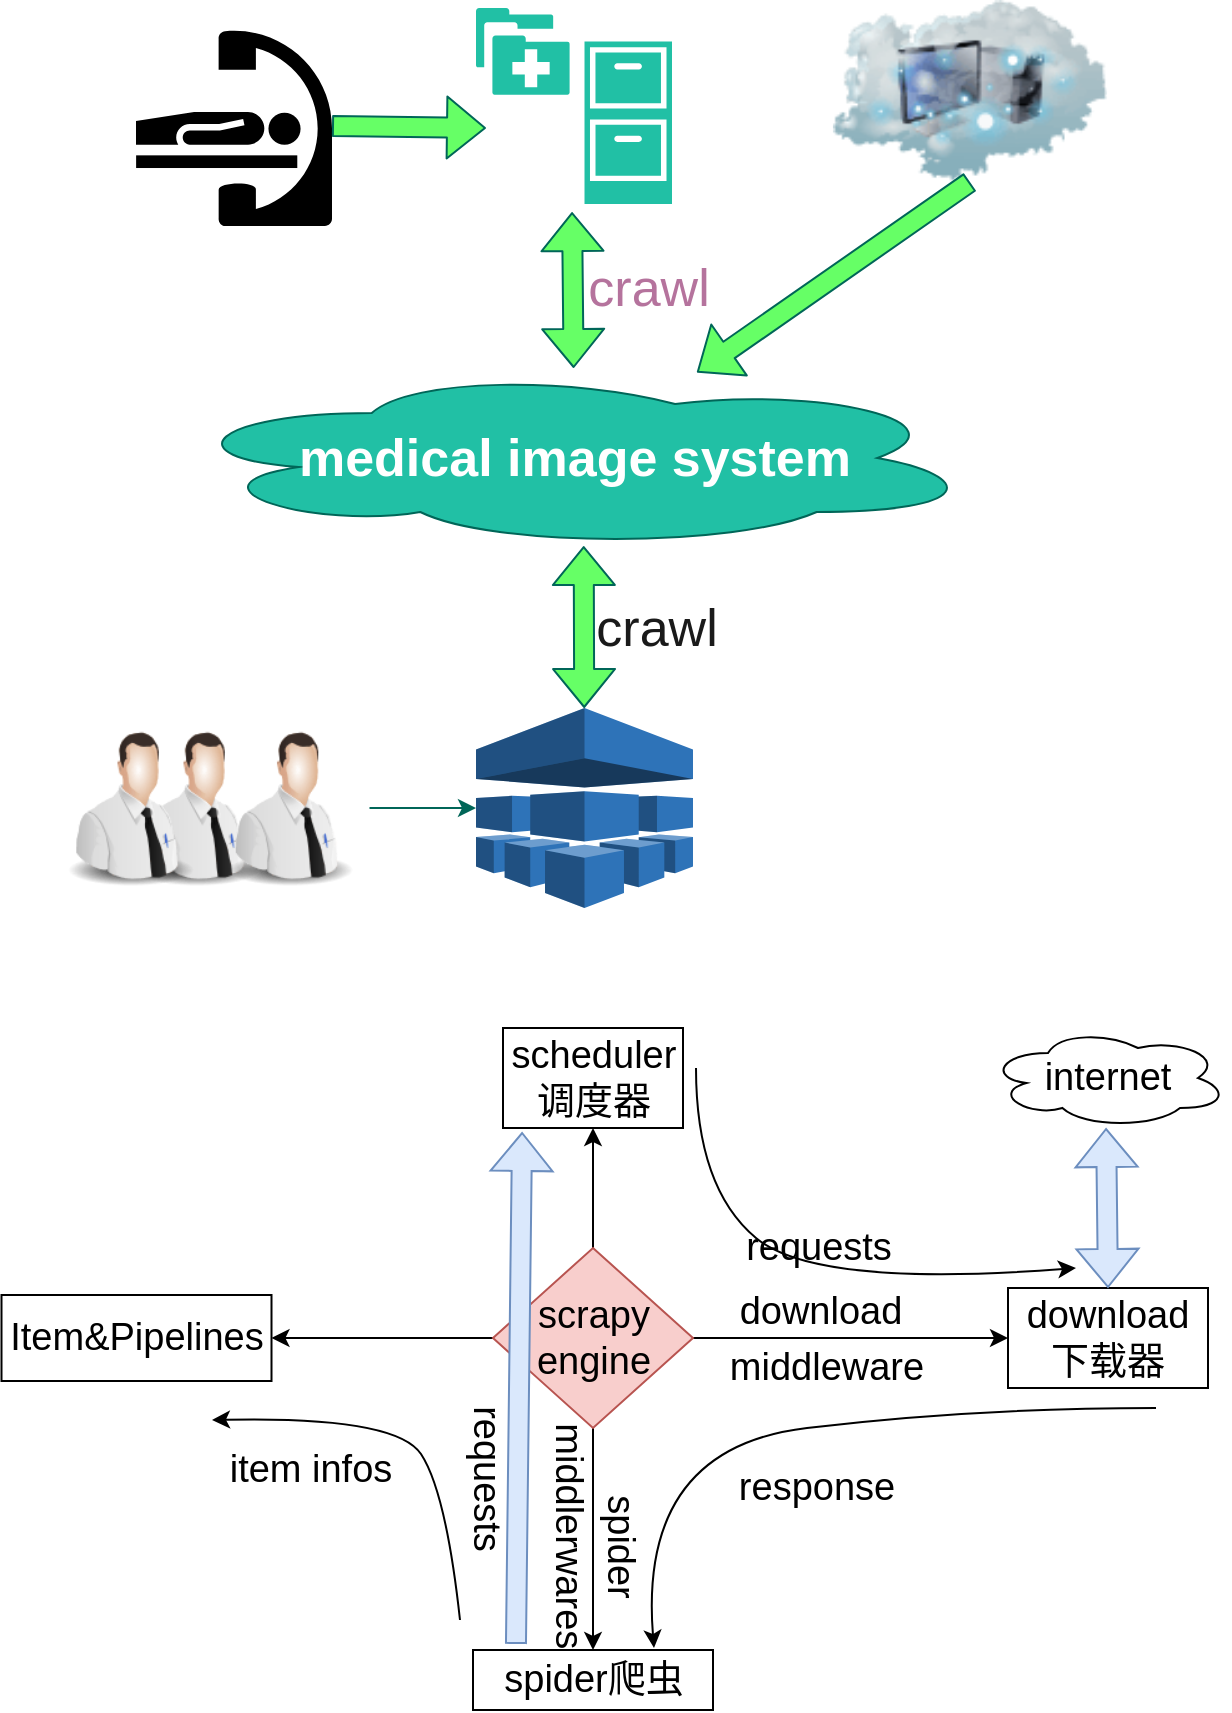 <mxfile version="18.0.6" type="github">
  <diagram id="zpWfCR6iwj-UCEg8vkta" name="Page-1">
    <mxGraphModel dx="755" dy="414" grid="0" gridSize="10" guides="1" tooltips="1" connect="1" arrows="1" fold="1" page="1" pageScale="1" pageWidth="850" pageHeight="1100" math="0" shadow="0">
      <root>
        <mxCell id="0" />
        <mxCell id="1" parent="0" />
        <mxCell id="X0EkLnCOXuJng3iPLUCG-1" value="" style="shape=mxgraph.signs.healthcare.medical_records;html=1;pointerEvents=1;strokeColor=none;verticalLabelPosition=bottom;verticalAlign=top;align=center;fillColor=#21C0A5;fontColor=#5C5C5C;" parent="1" vertex="1">
          <mxGeometry x="400" y="130" width="98" height="98" as="geometry" />
        </mxCell>
        <mxCell id="X0EkLnCOXuJng3iPLUCG-5" value="" style="shape=mxgraph.signs.healthcare.cath_lab;html=1;pointerEvents=1;fillColor=#000000;strokeColor=none;verticalLabelPosition=bottom;verticalAlign=top;align=center;rounded=0;sketch=0;fontColor=#5C5C5C;" parent="1" vertex="1">
          <mxGeometry x="230" y="139" width="98" height="100" as="geometry" />
        </mxCell>
        <mxCell id="X0EkLnCOXuJng3iPLUCG-7" value="" style="shape=flexArrow;endArrow=classic;html=1;rounded=1;sketch=0;fontColor=#5C5C5C;strokeColor=#006658;fillColor=#66FF66;curved=0;exitX=1;exitY=0.5;exitDx=0;exitDy=0;exitPerimeter=0;entryX=0.051;entryY=0.612;entryDx=0;entryDy=0;entryPerimeter=0;" parent="1" source="X0EkLnCOXuJng3iPLUCG-5" target="X0EkLnCOXuJng3iPLUCG-1" edge="1">
          <mxGeometry width="50" height="50" relative="1" as="geometry">
            <mxPoint x="400" y="240" as="sourcePoint" />
            <mxPoint x="370" y="200" as="targetPoint" />
          </mxGeometry>
        </mxCell>
        <mxCell id="X0EkLnCOXuJng3iPLUCG-8" value="&lt;font color=&quot;#FFFFFF&quot;&gt;&lt;b&gt;&lt;font style=&quot;font-size: 26px&quot;&gt;medical image system&lt;/font&gt;&lt;/b&gt;&lt;/font&gt;" style="ellipse;shape=cloud;whiteSpace=wrap;html=1;rounded=0;sketch=0;fontColor=#5C5C5C;strokeColor=#006658;fillColor=#21C0A5;" parent="1" vertex="1">
          <mxGeometry x="246.75" y="310" width="404.5" height="90" as="geometry" />
        </mxCell>
        <mxCell id="X0EkLnCOXuJng3iPLUCG-9" value="" style="shape=flexArrow;endArrow=classic;startArrow=classic;html=1;rounded=1;sketch=0;fontColor=#5C5C5C;strokeColor=#006658;fillColor=#66FF66;curved=0;entryX=0.49;entryY=1.041;entryDx=0;entryDy=0;entryPerimeter=0;" parent="1" source="X0EkLnCOXuJng3iPLUCG-8" target="X0EkLnCOXuJng3iPLUCG-1" edge="1">
          <mxGeometry width="100" height="100" relative="1" as="geometry">
            <mxPoint x="130" y="540" as="sourcePoint" />
            <mxPoint x="230" y="440" as="targetPoint" />
          </mxGeometry>
        </mxCell>
        <mxCell id="X0EkLnCOXuJng3iPLUCG-11" value="" style="shape=flexArrow;endArrow=classic;startArrow=classic;html=1;rounded=1;sketch=0;fontSize=26;fontColor=#FFFFFF;strokeColor=#006658;fillColor=#66FF66;curved=0;entryX=0.512;entryY=0.989;entryDx=0;entryDy=0;entryPerimeter=0;" parent="1" source="X0EkLnCOXuJng3iPLUCG-12" target="X0EkLnCOXuJng3iPLUCG-8" edge="1">
          <mxGeometry width="100" height="100" relative="1" as="geometry">
            <mxPoint x="454" y="470" as="sourcePoint" />
            <mxPoint x="190" y="440" as="targetPoint" />
          </mxGeometry>
        </mxCell>
        <mxCell id="X0EkLnCOXuJng3iPLUCG-12" value="" style="outlineConnect=0;dashed=0;verticalLabelPosition=bottom;verticalAlign=top;align=center;html=1;shape=mxgraph.aws3.machine_learning;fillColor=#2E73B8;gradientColor=none;rounded=0;sketch=0;fontSize=26;fontColor=#FFFFFF;strokeColor=#006658;" parent="1" vertex="1">
          <mxGeometry x="400" y="480" width="108.5" height="100" as="geometry" />
        </mxCell>
        <mxCell id="X0EkLnCOXuJng3iPLUCG-13" value="" style="image;html=1;image=img/lib/clip_art/people/Tech_Man_128x128.png;rounded=0;sketch=0;fontSize=26;fontColor=#FFFFFF;strokeColor=#006658;fillColor=#21C0A5;" parent="1" vertex="1">
          <mxGeometry x="220" y="490" width="80" height="80" as="geometry" />
        </mxCell>
        <mxCell id="X0EkLnCOXuJng3iPLUCG-14" value="" style="image;html=1;image=img/lib/clip_art/people/Tech_Man_128x128.png;rounded=0;sketch=0;fontSize=26;fontColor=#FFFFFF;strokeColor=#006658;fillColor=#21C0A5;" parent="1" vertex="1">
          <mxGeometry x="187" y="490" width="80" height="80" as="geometry" />
        </mxCell>
        <mxCell id="X0EkLnCOXuJng3iPLUCG-16" value="" style="edgeStyle=orthogonalEdgeStyle;curved=0;rounded=1;sketch=0;orthogonalLoop=1;jettySize=auto;html=1;fontSize=26;fontColor=#FFFFFF;strokeColor=#006658;fillColor=#66FF66;" parent="1" source="X0EkLnCOXuJng3iPLUCG-15" target="X0EkLnCOXuJng3iPLUCG-12" edge="1">
          <mxGeometry relative="1" as="geometry" />
        </mxCell>
        <mxCell id="X0EkLnCOXuJng3iPLUCG-15" value="" style="image;html=1;image=img/lib/clip_art/people/Tech_Man_128x128.png;rounded=0;sketch=0;fontSize=26;fontColor=#FFFFFF;strokeColor=#006658;fillColor=#21C0A5;" parent="1" vertex="1">
          <mxGeometry x="266.75" y="490" width="80" height="80" as="geometry" />
        </mxCell>
        <mxCell id="X0EkLnCOXuJng3iPLUCG-17" value="&lt;font color=&quot;#1A1A1A&quot;&gt;crawl&lt;/font&gt;" style="text;html=1;align=center;verticalAlign=middle;resizable=0;points=[];autosize=1;strokeColor=none;fillColor=none;fontSize=26;fontColor=#FFFFFF;" parent="1" vertex="1">
          <mxGeometry x="450" y="420" width="80" height="40" as="geometry" />
        </mxCell>
        <mxCell id="X0EkLnCOXuJng3iPLUCG-18" value="&lt;font color=&quot;#B5739D&quot;&gt;crawl&lt;/font&gt;" style="text;html=1;align=center;verticalAlign=middle;resizable=0;points=[];autosize=1;strokeColor=none;fillColor=none;fontSize=26;fontColor=#1A1A1A;" parent="1" vertex="1">
          <mxGeometry x="446" y="250" width="80" height="40" as="geometry" />
        </mxCell>
        <mxCell id="X0EkLnCOXuJng3iPLUCG-19" value="" style="image;html=1;image=img/lib/clip_art/networking/Cloud_Computer_128x128.png;rounded=0;sketch=0;fontSize=26;fontColor=#B5739D;strokeColor=#006658;fillColor=#21C0A5;" parent="1" vertex="1">
          <mxGeometry x="573" y="126" width="148" height="91" as="geometry" />
        </mxCell>
        <mxCell id="X0EkLnCOXuJng3iPLUCG-20" value="" style="shape=flexArrow;endArrow=classic;html=1;rounded=1;sketch=0;fontSize=26;fontColor=#B5739D;strokeColor=#006658;fillColor=#66FF66;curved=0;exitX=0.5;exitY=1;exitDx=0;exitDy=0;" parent="1" source="X0EkLnCOXuJng3iPLUCG-19" target="X0EkLnCOXuJng3iPLUCG-8" edge="1">
          <mxGeometry width="50" height="50" relative="1" as="geometry">
            <mxPoint x="95" y="352" as="sourcePoint" />
            <mxPoint x="145" y="302" as="targetPoint" />
          </mxGeometry>
        </mxCell>
        <mxCell id="ZSQIsq2KYaw6WXoADdSx-8" style="edgeStyle=orthogonalEdgeStyle;rounded=0;orthogonalLoop=1;jettySize=auto;html=1;exitX=1;exitY=0.5;exitDx=0;exitDy=0;entryX=0;entryY=0.5;entryDx=0;entryDy=0;fontSize=19;" parent="1" source="ZSQIsq2KYaw6WXoADdSx-1" target="ZSQIsq2KYaw6WXoADdSx-5" edge="1">
          <mxGeometry relative="1" as="geometry" />
        </mxCell>
        <mxCell id="ZSQIsq2KYaw6WXoADdSx-11" value="" style="edgeStyle=orthogonalEdgeStyle;rounded=0;orthogonalLoop=1;jettySize=auto;html=1;fontSize=19;" parent="1" source="ZSQIsq2KYaw6WXoADdSx-1" target="ZSQIsq2KYaw6WXoADdSx-2" edge="1">
          <mxGeometry relative="1" as="geometry" />
        </mxCell>
        <mxCell id="ZSQIsq2KYaw6WXoADdSx-12" value="" style="edgeStyle=orthogonalEdgeStyle;rounded=0;orthogonalLoop=1;jettySize=auto;html=1;fontSize=19;" parent="1" source="ZSQIsq2KYaw6WXoADdSx-1" target="ZSQIsq2KYaw6WXoADdSx-6" edge="1">
          <mxGeometry relative="1" as="geometry" />
        </mxCell>
        <mxCell id="ZSQIsq2KYaw6WXoADdSx-13" value="" style="edgeStyle=orthogonalEdgeStyle;rounded=0;orthogonalLoop=1;jettySize=auto;html=1;fontSize=19;" parent="1" source="ZSQIsq2KYaw6WXoADdSx-1" target="ZSQIsq2KYaw6WXoADdSx-3" edge="1">
          <mxGeometry relative="1" as="geometry" />
        </mxCell>
        <mxCell id="ZSQIsq2KYaw6WXoADdSx-1" value="&lt;font style=&quot;font-size: 19px&quot;&gt;scrapy engine&lt;/font&gt;" style="rhombus;whiteSpace=wrap;html=1;fillColor=#f8cecc;strokeColor=#b85450;" parent="1" vertex="1">
          <mxGeometry x="408.5" y="750" width="100" height="90" as="geometry" />
        </mxCell>
        <mxCell id="ZSQIsq2KYaw6WXoADdSx-2" value="scheduler调度器" style="rounded=0;whiteSpace=wrap;html=1;fontSize=19;" parent="1" vertex="1">
          <mxGeometry x="413.5" y="640" width="90" height="50" as="geometry" />
        </mxCell>
        <mxCell id="ZSQIsq2KYaw6WXoADdSx-3" value="Item&amp;amp;Pipelines" style="rounded=0;whiteSpace=wrap;html=1;fontSize=19;" parent="1" vertex="1">
          <mxGeometry x="162.75" y="773.5" width="135" height="43" as="geometry" />
        </mxCell>
        <mxCell id="ZSQIsq2KYaw6WXoADdSx-4" value="internet" style="ellipse;shape=cloud;whiteSpace=wrap;html=1;fontSize=19;" parent="1" vertex="1">
          <mxGeometry x="656" y="640" width="120" height="50" as="geometry" />
        </mxCell>
        <mxCell id="ZSQIsq2KYaw6WXoADdSx-5" value="download下载器" style="rounded=0;whiteSpace=wrap;html=1;fontSize=19;" parent="1" vertex="1">
          <mxGeometry x="666" y="770" width="100" height="50" as="geometry" />
        </mxCell>
        <mxCell id="ZSQIsq2KYaw6WXoADdSx-6" value="spider爬虫" style="rounded=0;whiteSpace=wrap;html=1;fontSize=19;" parent="1" vertex="1">
          <mxGeometry x="398.5" y="951" width="120" height="30" as="geometry" />
        </mxCell>
        <mxCell id="ZSQIsq2KYaw6WXoADdSx-7" value="" style="shape=flexArrow;endArrow=classic;startArrow=classic;html=1;rounded=0;fontSize=19;entryX=0.492;entryY=1;entryDx=0;entryDy=0;entryPerimeter=0;exitX=0.5;exitY=0;exitDx=0;exitDy=0;fillColor=#dae8fc;strokeColor=#6c8ebf;" parent="1" source="ZSQIsq2KYaw6WXoADdSx-5" target="ZSQIsq2KYaw6WXoADdSx-4" edge="1">
          <mxGeometry width="100" height="100" relative="1" as="geometry">
            <mxPoint x="616" y="780" as="sourcePoint" />
            <mxPoint x="716" y="710" as="targetPoint" />
          </mxGeometry>
        </mxCell>
        <mxCell id="ZSQIsq2KYaw6WXoADdSx-9" value="download" style="text;html=1;align=center;verticalAlign=middle;resizable=0;points=[];autosize=1;strokeColor=none;fillColor=none;fontSize=19;" parent="1" vertex="1">
          <mxGeometry x="526" y="768" width="91" height="27" as="geometry" />
        </mxCell>
        <mxCell id="ZSQIsq2KYaw6WXoADdSx-15" value="&amp;nbsp;middlerwares" style="text;html=1;align=center;verticalAlign=middle;resizable=0;points=[];autosize=1;strokeColor=none;fillColor=none;fontSize=19;rotation=90;" parent="1" vertex="1">
          <mxGeometry x="382.5" y="877" width="128" height="27" as="geometry" />
        </mxCell>
        <mxCell id="ZSQIsq2KYaw6WXoADdSx-16" value="" style="shape=flexArrow;endArrow=classic;html=1;rounded=0;fontSize=19;entryX=0.106;entryY=1.04;entryDx=0;entryDy=0;entryPerimeter=0;exitX=0.179;exitY=-0.1;exitDx=0;exitDy=0;exitPerimeter=0;fillColor=#dae8fc;strokeColor=#6c8ebf;" parent="1" source="ZSQIsq2KYaw6WXoADdSx-6" target="ZSQIsq2KYaw6WXoADdSx-2" edge="1">
          <mxGeometry width="50" height="50" relative="1" as="geometry">
            <mxPoint x="370" y="1000" as="sourcePoint" />
            <mxPoint x="420" y="950" as="targetPoint" />
          </mxGeometry>
        </mxCell>
        <mxCell id="ZSQIsq2KYaw6WXoADdSx-17" value="requests" style="text;html=1;align=center;verticalAlign=middle;resizable=0;points=[];autosize=1;strokeColor=none;fillColor=none;fontSize=19;rotation=90;" parent="1" vertex="1">
          <mxGeometry x="360" y="850" width="90" height="30" as="geometry" />
        </mxCell>
        <mxCell id="ZSQIsq2KYaw6WXoADdSx-18" value="" style="curved=1;endArrow=classic;html=1;rounded=0;fontSize=19;" parent="1" edge="1">
          <mxGeometry width="50" height="50" relative="1" as="geometry">
            <mxPoint x="510" y="660" as="sourcePoint" />
            <mxPoint x="700" y="760" as="targetPoint" />
            <Array as="points">
              <mxPoint x="510" y="720" />
              <mxPoint x="570" y="770" />
            </Array>
          </mxGeometry>
        </mxCell>
        <mxCell id="ZSQIsq2KYaw6WXoADdSx-19" value="requests" style="text;html=1;align=center;verticalAlign=middle;resizable=0;points=[];autosize=1;strokeColor=none;fillColor=none;fontSize=19;" parent="1" vertex="1">
          <mxGeometry x="526" y="735" width="90" height="30" as="geometry" />
        </mxCell>
        <mxCell id="ZSQIsq2KYaw6WXoADdSx-20" value="" style="curved=1;endArrow=classic;html=1;rounded=0;fontSize=19;" parent="1" edge="1">
          <mxGeometry width="50" height="50" relative="1" as="geometry">
            <mxPoint x="740" y="830" as="sourcePoint" />
            <mxPoint x="489" y="950" as="targetPoint" />
            <Array as="points">
              <mxPoint x="650" y="830" />
              <mxPoint x="481" y="850" />
            </Array>
          </mxGeometry>
        </mxCell>
        <mxCell id="ZSQIsq2KYaw6WXoADdSx-21" value="response" style="text;html=1;align=center;verticalAlign=middle;resizable=0;points=[];autosize=1;strokeColor=none;fillColor=none;fontSize=19;" parent="1" vertex="1">
          <mxGeometry x="525" y="855" width="90" height="30" as="geometry" />
        </mxCell>
        <mxCell id="ZSQIsq2KYaw6WXoADdSx-22" value="" style="curved=1;endArrow=classic;html=1;rounded=0;fontSize=19;" parent="1" edge="1">
          <mxGeometry width="50" height="50" relative="1" as="geometry">
            <mxPoint x="392" y="936" as="sourcePoint" />
            <mxPoint x="268" y="836" as="targetPoint" />
            <Array as="points">
              <mxPoint x="385" y="872" />
              <mxPoint x="360" y="834" />
            </Array>
          </mxGeometry>
        </mxCell>
        <mxCell id="ZSQIsq2KYaw6WXoADdSx-23" value="item infos" style="edgeLabel;html=1;align=center;verticalAlign=middle;resizable=0;points=[];fontSize=19;" parent="ZSQIsq2KYaw6WXoADdSx-22" vertex="1" connectable="0">
          <mxGeometry x="0.455" y="6" relative="1" as="geometry">
            <mxPoint x="-6" y="20" as="offset" />
          </mxGeometry>
        </mxCell>
        <mxCell id="SZ6FNjGX10ZZTy3rnK0q-1" value="&lt;font style=&quot;font-size: 19px;&quot;&gt; middleware&lt;/font&gt;" style="text;html=1;align=center;verticalAlign=middle;resizable=0;points=[];autosize=1;strokeColor=none;fillColor=none;" vertex="1" parent="1">
          <mxGeometry x="521" y="800" width="107" height="20" as="geometry" />
        </mxCell>
        <mxCell id="SZ6FNjGX10ZZTy3rnK0q-2" value="spider" style="text;html=1;align=center;verticalAlign=middle;resizable=0;points=[];autosize=1;strokeColor=none;fillColor=none;fontSize=19;rotation=90;" vertex="1" parent="1">
          <mxGeometry x="441.5" y="885" width="62" height="27" as="geometry" />
        </mxCell>
      </root>
    </mxGraphModel>
  </diagram>
</mxfile>
